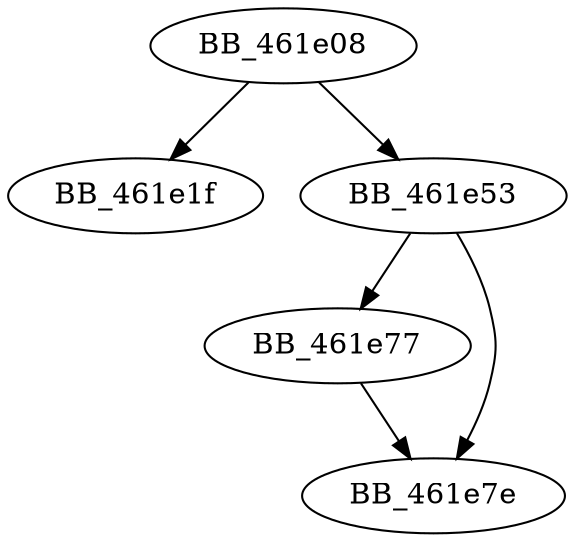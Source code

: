 DiGraph sub_461E08{
BB_461e08->BB_461e1f
BB_461e08->BB_461e53
BB_461e53->BB_461e77
BB_461e53->BB_461e7e
BB_461e77->BB_461e7e
}
